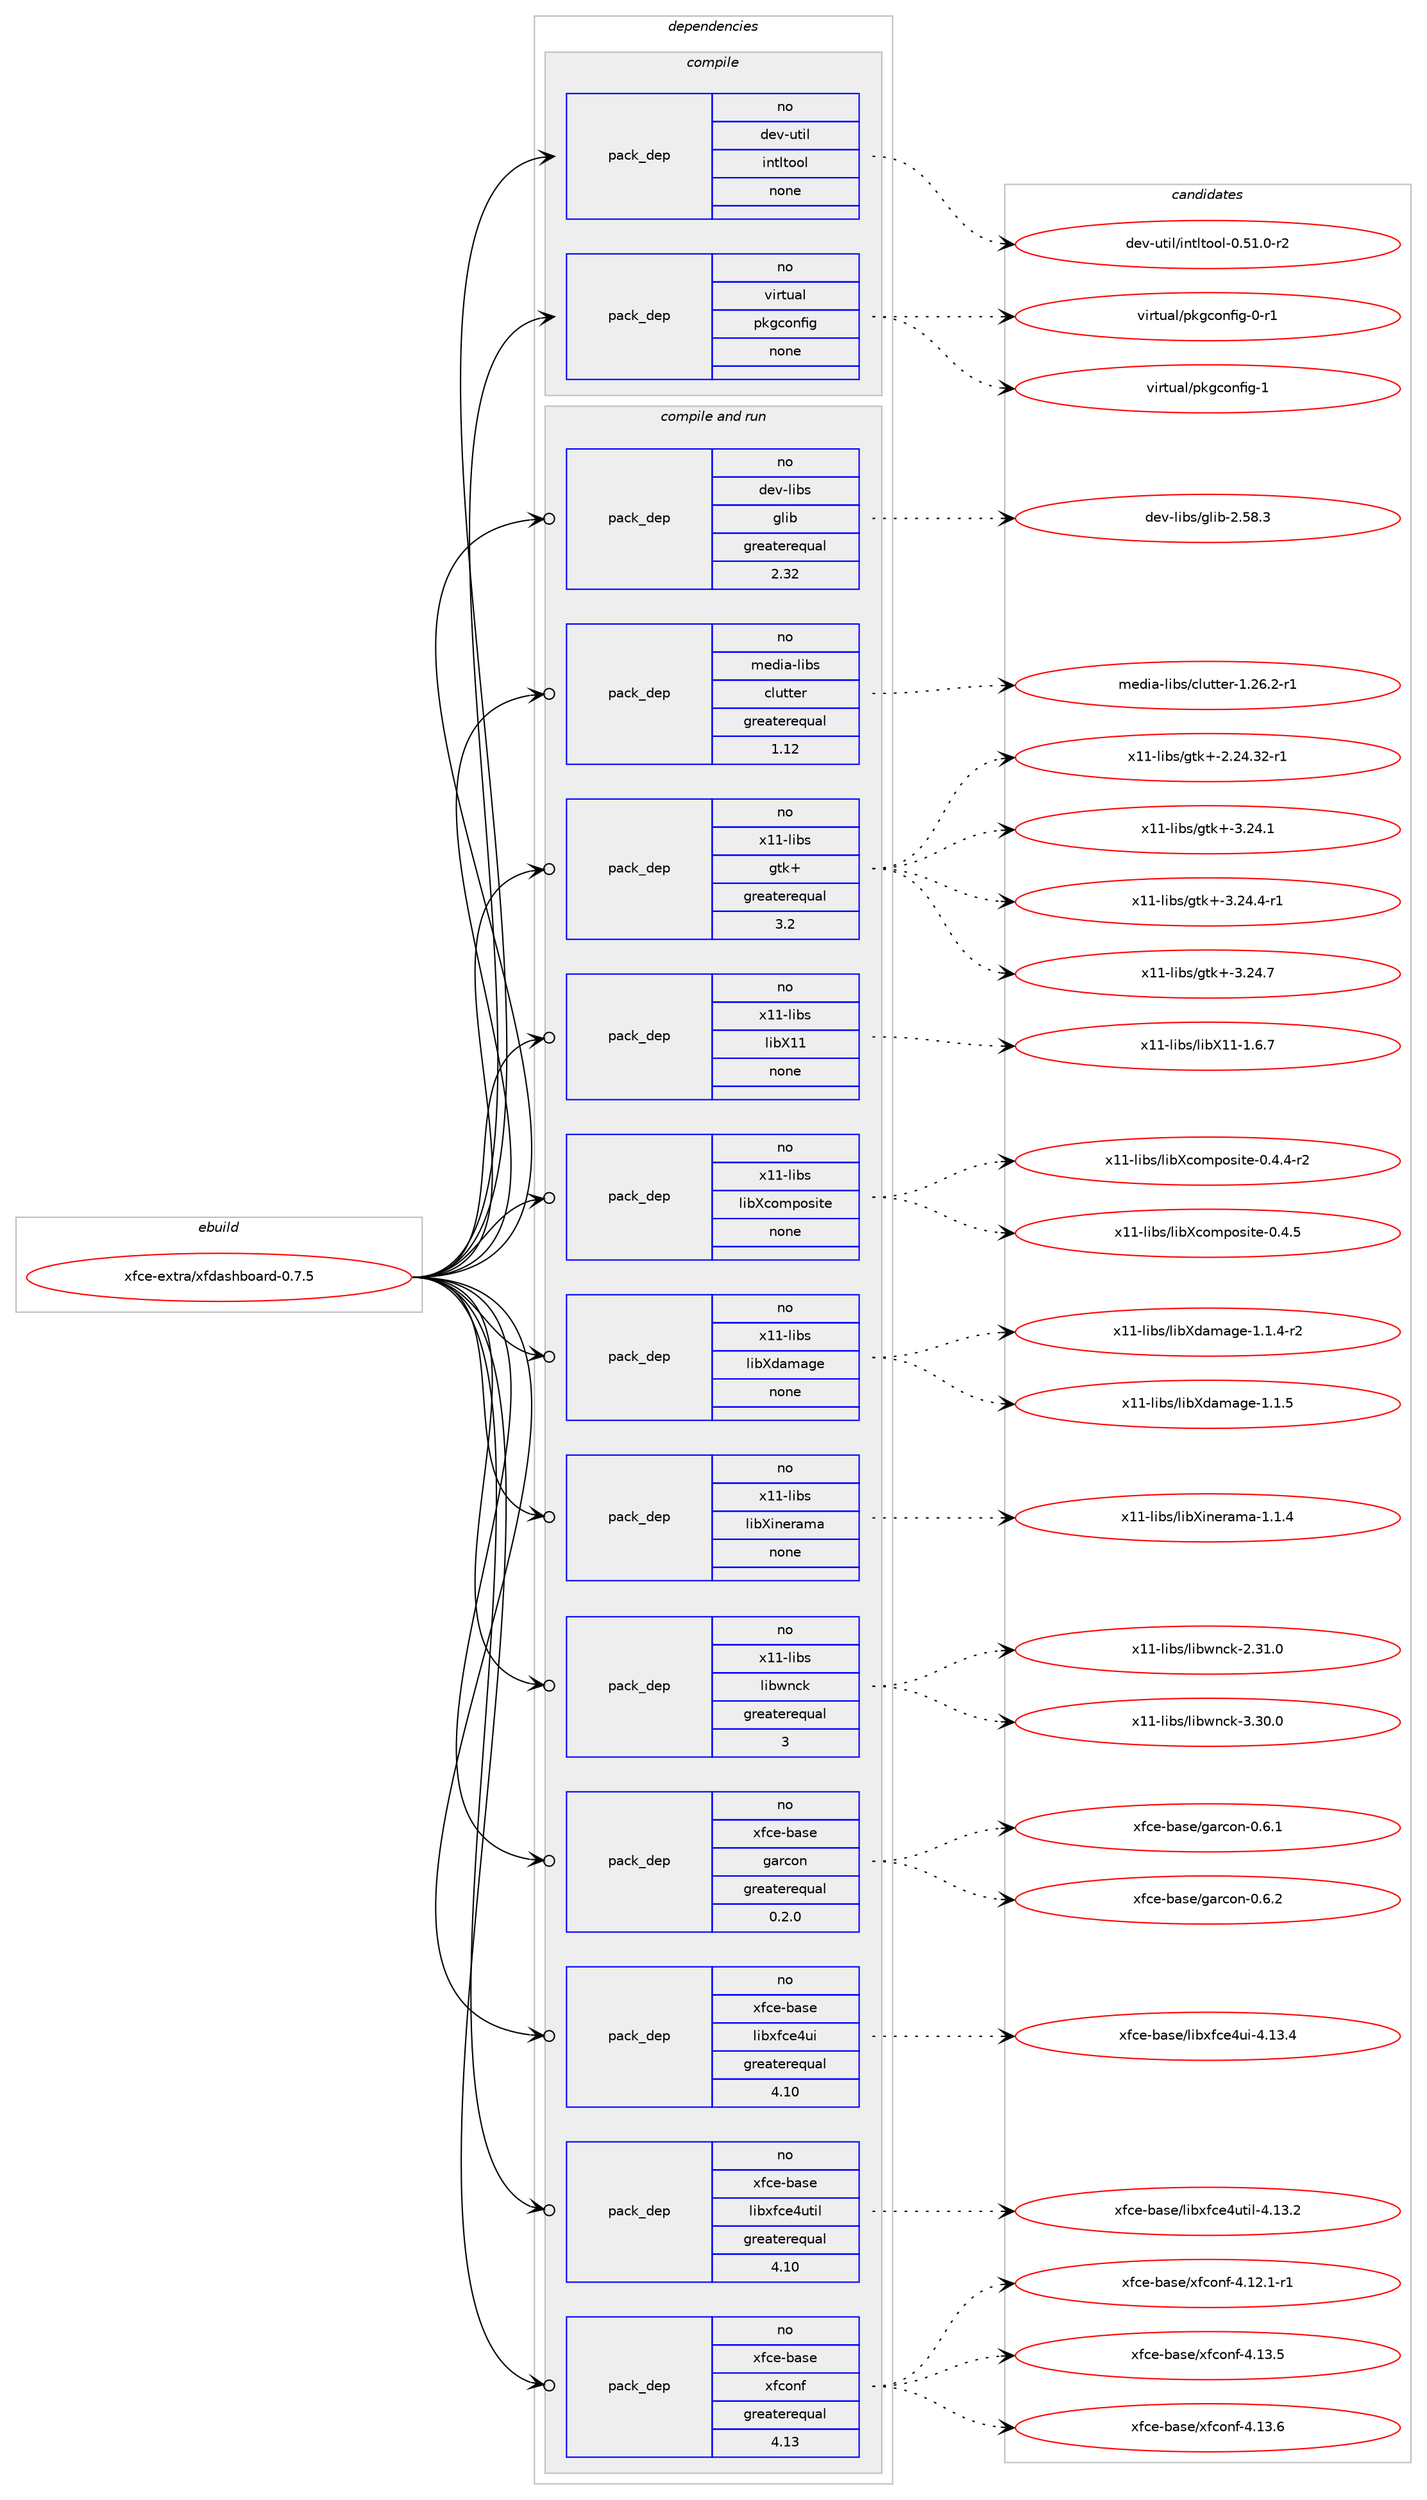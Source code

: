 digraph prolog {

# *************
# Graph options
# *************

newrank=true;
concentrate=true;
compound=true;
graph [rankdir=LR,fontname=Helvetica,fontsize=10,ranksep=1.5];#, ranksep=2.5, nodesep=0.2];
edge  [arrowhead=vee];
node  [fontname=Helvetica,fontsize=10];

# **********
# The ebuild
# **********

subgraph cluster_leftcol {
color=gray;
rank=same;
label=<<i>ebuild</i>>;
id [label="xfce-extra/xfdashboard-0.7.5", color=red, width=4, href="../xfce-extra/xfdashboard-0.7.5.svg"];
}

# ****************
# The dependencies
# ****************

subgraph cluster_midcol {
color=gray;
label=<<i>dependencies</i>>;
subgraph cluster_compile {
fillcolor="#eeeeee";
style=filled;
label=<<i>compile</i>>;
subgraph pack4901 {
dependency6312 [label=<<TABLE BORDER="0" CELLBORDER="1" CELLSPACING="0" CELLPADDING="4" WIDTH="220"><TR><TD ROWSPAN="6" CELLPADDING="30">pack_dep</TD></TR><TR><TD WIDTH="110">no</TD></TR><TR><TD>dev-util</TD></TR><TR><TD>intltool</TD></TR><TR><TD>none</TD></TR><TR><TD></TD></TR></TABLE>>, shape=none, color=blue];
}
id:e -> dependency6312:w [weight=20,style="solid",arrowhead="vee"];
subgraph pack4902 {
dependency6313 [label=<<TABLE BORDER="0" CELLBORDER="1" CELLSPACING="0" CELLPADDING="4" WIDTH="220"><TR><TD ROWSPAN="6" CELLPADDING="30">pack_dep</TD></TR><TR><TD WIDTH="110">no</TD></TR><TR><TD>virtual</TD></TR><TR><TD>pkgconfig</TD></TR><TR><TD>none</TD></TR><TR><TD></TD></TR></TABLE>>, shape=none, color=blue];
}
id:e -> dependency6313:w [weight=20,style="solid",arrowhead="vee"];
}
subgraph cluster_compileandrun {
fillcolor="#eeeeee";
style=filled;
label=<<i>compile and run</i>>;
subgraph pack4903 {
dependency6314 [label=<<TABLE BORDER="0" CELLBORDER="1" CELLSPACING="0" CELLPADDING="4" WIDTH="220"><TR><TD ROWSPAN="6" CELLPADDING="30">pack_dep</TD></TR><TR><TD WIDTH="110">no</TD></TR><TR><TD>dev-libs</TD></TR><TR><TD>glib</TD></TR><TR><TD>greaterequal</TD></TR><TR><TD>2.32</TD></TR></TABLE>>, shape=none, color=blue];
}
id:e -> dependency6314:w [weight=20,style="solid",arrowhead="odotvee"];
subgraph pack4904 {
dependency6315 [label=<<TABLE BORDER="0" CELLBORDER="1" CELLSPACING="0" CELLPADDING="4" WIDTH="220"><TR><TD ROWSPAN="6" CELLPADDING="30">pack_dep</TD></TR><TR><TD WIDTH="110">no</TD></TR><TR><TD>media-libs</TD></TR><TR><TD>clutter</TD></TR><TR><TD>greaterequal</TD></TR><TR><TD>1.12</TD></TR></TABLE>>, shape=none, color=blue];
}
id:e -> dependency6315:w [weight=20,style="solid",arrowhead="odotvee"];
subgraph pack4905 {
dependency6316 [label=<<TABLE BORDER="0" CELLBORDER="1" CELLSPACING="0" CELLPADDING="4" WIDTH="220"><TR><TD ROWSPAN="6" CELLPADDING="30">pack_dep</TD></TR><TR><TD WIDTH="110">no</TD></TR><TR><TD>x11-libs</TD></TR><TR><TD>gtk+</TD></TR><TR><TD>greaterequal</TD></TR><TR><TD>3.2</TD></TR></TABLE>>, shape=none, color=blue];
}
id:e -> dependency6316:w [weight=20,style="solid",arrowhead="odotvee"];
subgraph pack4906 {
dependency6317 [label=<<TABLE BORDER="0" CELLBORDER="1" CELLSPACING="0" CELLPADDING="4" WIDTH="220"><TR><TD ROWSPAN="6" CELLPADDING="30">pack_dep</TD></TR><TR><TD WIDTH="110">no</TD></TR><TR><TD>x11-libs</TD></TR><TR><TD>libX11</TD></TR><TR><TD>none</TD></TR><TR><TD></TD></TR></TABLE>>, shape=none, color=blue];
}
id:e -> dependency6317:w [weight=20,style="solid",arrowhead="odotvee"];
subgraph pack4907 {
dependency6318 [label=<<TABLE BORDER="0" CELLBORDER="1" CELLSPACING="0" CELLPADDING="4" WIDTH="220"><TR><TD ROWSPAN="6" CELLPADDING="30">pack_dep</TD></TR><TR><TD WIDTH="110">no</TD></TR><TR><TD>x11-libs</TD></TR><TR><TD>libXcomposite</TD></TR><TR><TD>none</TD></TR><TR><TD></TD></TR></TABLE>>, shape=none, color=blue];
}
id:e -> dependency6318:w [weight=20,style="solid",arrowhead="odotvee"];
subgraph pack4908 {
dependency6319 [label=<<TABLE BORDER="0" CELLBORDER="1" CELLSPACING="0" CELLPADDING="4" WIDTH="220"><TR><TD ROWSPAN="6" CELLPADDING="30">pack_dep</TD></TR><TR><TD WIDTH="110">no</TD></TR><TR><TD>x11-libs</TD></TR><TR><TD>libXdamage</TD></TR><TR><TD>none</TD></TR><TR><TD></TD></TR></TABLE>>, shape=none, color=blue];
}
id:e -> dependency6319:w [weight=20,style="solid",arrowhead="odotvee"];
subgraph pack4909 {
dependency6320 [label=<<TABLE BORDER="0" CELLBORDER="1" CELLSPACING="0" CELLPADDING="4" WIDTH="220"><TR><TD ROWSPAN="6" CELLPADDING="30">pack_dep</TD></TR><TR><TD WIDTH="110">no</TD></TR><TR><TD>x11-libs</TD></TR><TR><TD>libXinerama</TD></TR><TR><TD>none</TD></TR><TR><TD></TD></TR></TABLE>>, shape=none, color=blue];
}
id:e -> dependency6320:w [weight=20,style="solid",arrowhead="odotvee"];
subgraph pack4910 {
dependency6321 [label=<<TABLE BORDER="0" CELLBORDER="1" CELLSPACING="0" CELLPADDING="4" WIDTH="220"><TR><TD ROWSPAN="6" CELLPADDING="30">pack_dep</TD></TR><TR><TD WIDTH="110">no</TD></TR><TR><TD>x11-libs</TD></TR><TR><TD>libwnck</TD></TR><TR><TD>greaterequal</TD></TR><TR><TD>3</TD></TR></TABLE>>, shape=none, color=blue];
}
id:e -> dependency6321:w [weight=20,style="solid",arrowhead="odotvee"];
subgraph pack4911 {
dependency6322 [label=<<TABLE BORDER="0" CELLBORDER="1" CELLSPACING="0" CELLPADDING="4" WIDTH="220"><TR><TD ROWSPAN="6" CELLPADDING="30">pack_dep</TD></TR><TR><TD WIDTH="110">no</TD></TR><TR><TD>xfce-base</TD></TR><TR><TD>garcon</TD></TR><TR><TD>greaterequal</TD></TR><TR><TD>0.2.0</TD></TR></TABLE>>, shape=none, color=blue];
}
id:e -> dependency6322:w [weight=20,style="solid",arrowhead="odotvee"];
subgraph pack4912 {
dependency6323 [label=<<TABLE BORDER="0" CELLBORDER="1" CELLSPACING="0" CELLPADDING="4" WIDTH="220"><TR><TD ROWSPAN="6" CELLPADDING="30">pack_dep</TD></TR><TR><TD WIDTH="110">no</TD></TR><TR><TD>xfce-base</TD></TR><TR><TD>libxfce4ui</TD></TR><TR><TD>greaterequal</TD></TR><TR><TD>4.10</TD></TR></TABLE>>, shape=none, color=blue];
}
id:e -> dependency6323:w [weight=20,style="solid",arrowhead="odotvee"];
subgraph pack4913 {
dependency6324 [label=<<TABLE BORDER="0" CELLBORDER="1" CELLSPACING="0" CELLPADDING="4" WIDTH="220"><TR><TD ROWSPAN="6" CELLPADDING="30">pack_dep</TD></TR><TR><TD WIDTH="110">no</TD></TR><TR><TD>xfce-base</TD></TR><TR><TD>libxfce4util</TD></TR><TR><TD>greaterequal</TD></TR><TR><TD>4.10</TD></TR></TABLE>>, shape=none, color=blue];
}
id:e -> dependency6324:w [weight=20,style="solid",arrowhead="odotvee"];
subgraph pack4914 {
dependency6325 [label=<<TABLE BORDER="0" CELLBORDER="1" CELLSPACING="0" CELLPADDING="4" WIDTH="220"><TR><TD ROWSPAN="6" CELLPADDING="30">pack_dep</TD></TR><TR><TD WIDTH="110">no</TD></TR><TR><TD>xfce-base</TD></TR><TR><TD>xfconf</TD></TR><TR><TD>greaterequal</TD></TR><TR><TD>4.13</TD></TR></TABLE>>, shape=none, color=blue];
}
id:e -> dependency6325:w [weight=20,style="solid",arrowhead="odotvee"];
}
subgraph cluster_run {
fillcolor="#eeeeee";
style=filled;
label=<<i>run</i>>;
}
}

# **************
# The candidates
# **************

subgraph cluster_choices {
rank=same;
color=gray;
label=<<i>candidates</i>>;

subgraph choice4901 {
color=black;
nodesep=1;
choice1001011184511711610510847105110116108116111111108454846534946484511450 [label="dev-util/intltool-0.51.0-r2", color=red, width=4,href="../dev-util/intltool-0.51.0-r2.svg"];
dependency6312:e -> choice1001011184511711610510847105110116108116111111108454846534946484511450:w [style=dotted,weight="100"];
}
subgraph choice4902 {
color=black;
nodesep=1;
choice11810511411611797108471121071039911111010210510345484511449 [label="virtual/pkgconfig-0-r1", color=red, width=4,href="../virtual/pkgconfig-0-r1.svg"];
choice1181051141161179710847112107103991111101021051034549 [label="virtual/pkgconfig-1", color=red, width=4,href="../virtual/pkgconfig-1.svg"];
dependency6313:e -> choice11810511411611797108471121071039911111010210510345484511449:w [style=dotted,weight="100"];
dependency6313:e -> choice1181051141161179710847112107103991111101021051034549:w [style=dotted,weight="100"];
}
subgraph choice4903 {
color=black;
nodesep=1;
choice1001011184510810598115471031081059845504653564651 [label="dev-libs/glib-2.58.3", color=red, width=4,href="../dev-libs/glib-2.58.3.svg"];
dependency6314:e -> choice1001011184510810598115471031081059845504653564651:w [style=dotted,weight="100"];
}
subgraph choice4904 {
color=black;
nodesep=1;
choice1091011001059745108105981154799108117116116101114454946505446504511449 [label="media-libs/clutter-1.26.2-r1", color=red, width=4,href="../media-libs/clutter-1.26.2-r1.svg"];
dependency6315:e -> choice1091011001059745108105981154799108117116116101114454946505446504511449:w [style=dotted,weight="100"];
}
subgraph choice4905 {
color=black;
nodesep=1;
choice12049494510810598115471031161074345504650524651504511449 [label="x11-libs/gtk+-2.24.32-r1", color=red, width=4,href="../x11-libs/gtk+-2.24.32-r1.svg"];
choice12049494510810598115471031161074345514650524649 [label="x11-libs/gtk+-3.24.1", color=red, width=4,href="../x11-libs/gtk+-3.24.1.svg"];
choice120494945108105981154710311610743455146505246524511449 [label="x11-libs/gtk+-3.24.4-r1", color=red, width=4,href="../x11-libs/gtk+-3.24.4-r1.svg"];
choice12049494510810598115471031161074345514650524655 [label="x11-libs/gtk+-3.24.7", color=red, width=4,href="../x11-libs/gtk+-3.24.7.svg"];
dependency6316:e -> choice12049494510810598115471031161074345504650524651504511449:w [style=dotted,weight="100"];
dependency6316:e -> choice12049494510810598115471031161074345514650524649:w [style=dotted,weight="100"];
dependency6316:e -> choice120494945108105981154710311610743455146505246524511449:w [style=dotted,weight="100"];
dependency6316:e -> choice12049494510810598115471031161074345514650524655:w [style=dotted,weight="100"];
}
subgraph choice4906 {
color=black;
nodesep=1;
choice120494945108105981154710810598884949454946544655 [label="x11-libs/libX11-1.6.7", color=red, width=4,href="../x11-libs/libX11-1.6.7.svg"];
dependency6317:e -> choice120494945108105981154710810598884949454946544655:w [style=dotted,weight="100"];
}
subgraph choice4907 {
color=black;
nodesep=1;
choice12049494510810598115471081059888991111091121111151051161014548465246524511450 [label="x11-libs/libXcomposite-0.4.4-r2", color=red, width=4,href="../x11-libs/libXcomposite-0.4.4-r2.svg"];
choice1204949451081059811547108105988899111109112111115105116101454846524653 [label="x11-libs/libXcomposite-0.4.5", color=red, width=4,href="../x11-libs/libXcomposite-0.4.5.svg"];
dependency6318:e -> choice12049494510810598115471081059888991111091121111151051161014548465246524511450:w [style=dotted,weight="100"];
dependency6318:e -> choice1204949451081059811547108105988899111109112111115105116101454846524653:w [style=dotted,weight="100"];
}
subgraph choice4908 {
color=black;
nodesep=1;
choice1204949451081059811547108105988810097109971031014549464946524511450 [label="x11-libs/libXdamage-1.1.4-r2", color=red, width=4,href="../x11-libs/libXdamage-1.1.4-r2.svg"];
choice120494945108105981154710810598881009710997103101454946494653 [label="x11-libs/libXdamage-1.1.5", color=red, width=4,href="../x11-libs/libXdamage-1.1.5.svg"];
dependency6319:e -> choice1204949451081059811547108105988810097109971031014549464946524511450:w [style=dotted,weight="100"];
dependency6319:e -> choice120494945108105981154710810598881009710997103101454946494653:w [style=dotted,weight="100"];
}
subgraph choice4909 {
color=black;
nodesep=1;
choice120494945108105981154710810598881051101011149710997454946494652 [label="x11-libs/libXinerama-1.1.4", color=red, width=4,href="../x11-libs/libXinerama-1.1.4.svg"];
dependency6320:e -> choice120494945108105981154710810598881051101011149710997454946494652:w [style=dotted,weight="100"];
}
subgraph choice4910 {
color=black;
nodesep=1;
choice1204949451081059811547108105981191109910745504651494648 [label="x11-libs/libwnck-2.31.0", color=red, width=4,href="../x11-libs/libwnck-2.31.0.svg"];
choice1204949451081059811547108105981191109910745514651484648 [label="x11-libs/libwnck-3.30.0", color=red, width=4,href="../x11-libs/libwnck-3.30.0.svg"];
dependency6321:e -> choice1204949451081059811547108105981191109910745504651494648:w [style=dotted,weight="100"];
dependency6321:e -> choice1204949451081059811547108105981191109910745514651484648:w [style=dotted,weight="100"];
}
subgraph choice4911 {
color=black;
nodesep=1;
choice12010299101459897115101471039711499111110454846544649 [label="xfce-base/garcon-0.6.1", color=red, width=4,href="../xfce-base/garcon-0.6.1.svg"];
choice12010299101459897115101471039711499111110454846544650 [label="xfce-base/garcon-0.6.2", color=red, width=4,href="../xfce-base/garcon-0.6.2.svg"];
dependency6322:e -> choice12010299101459897115101471039711499111110454846544649:w [style=dotted,weight="100"];
dependency6322:e -> choice12010299101459897115101471039711499111110454846544650:w [style=dotted,weight="100"];
}
subgraph choice4912 {
color=black;
nodesep=1;
choice120102991014598971151014710810598120102991015211710545524649514652 [label="xfce-base/libxfce4ui-4.13.4", color=red, width=4,href="../xfce-base/libxfce4ui-4.13.4.svg"];
dependency6323:e -> choice120102991014598971151014710810598120102991015211710545524649514652:w [style=dotted,weight="100"];
}
subgraph choice4913 {
color=black;
nodesep=1;
choice120102991014598971151014710810598120102991015211711610510845524649514650 [label="xfce-base/libxfce4util-4.13.2", color=red, width=4,href="../xfce-base/libxfce4util-4.13.2.svg"];
dependency6324:e -> choice120102991014598971151014710810598120102991015211711610510845524649514650:w [style=dotted,weight="100"];
}
subgraph choice4914 {
color=black;
nodesep=1;
choice120102991014598971151014712010299111110102455246495046494511449 [label="xfce-base/xfconf-4.12.1-r1", color=red, width=4,href="../xfce-base/xfconf-4.12.1-r1.svg"];
choice12010299101459897115101471201029911111010245524649514653 [label="xfce-base/xfconf-4.13.5", color=red, width=4,href="../xfce-base/xfconf-4.13.5.svg"];
choice12010299101459897115101471201029911111010245524649514654 [label="xfce-base/xfconf-4.13.6", color=red, width=4,href="../xfce-base/xfconf-4.13.6.svg"];
dependency6325:e -> choice120102991014598971151014712010299111110102455246495046494511449:w [style=dotted,weight="100"];
dependency6325:e -> choice12010299101459897115101471201029911111010245524649514653:w [style=dotted,weight="100"];
dependency6325:e -> choice12010299101459897115101471201029911111010245524649514654:w [style=dotted,weight="100"];
}
}

}
